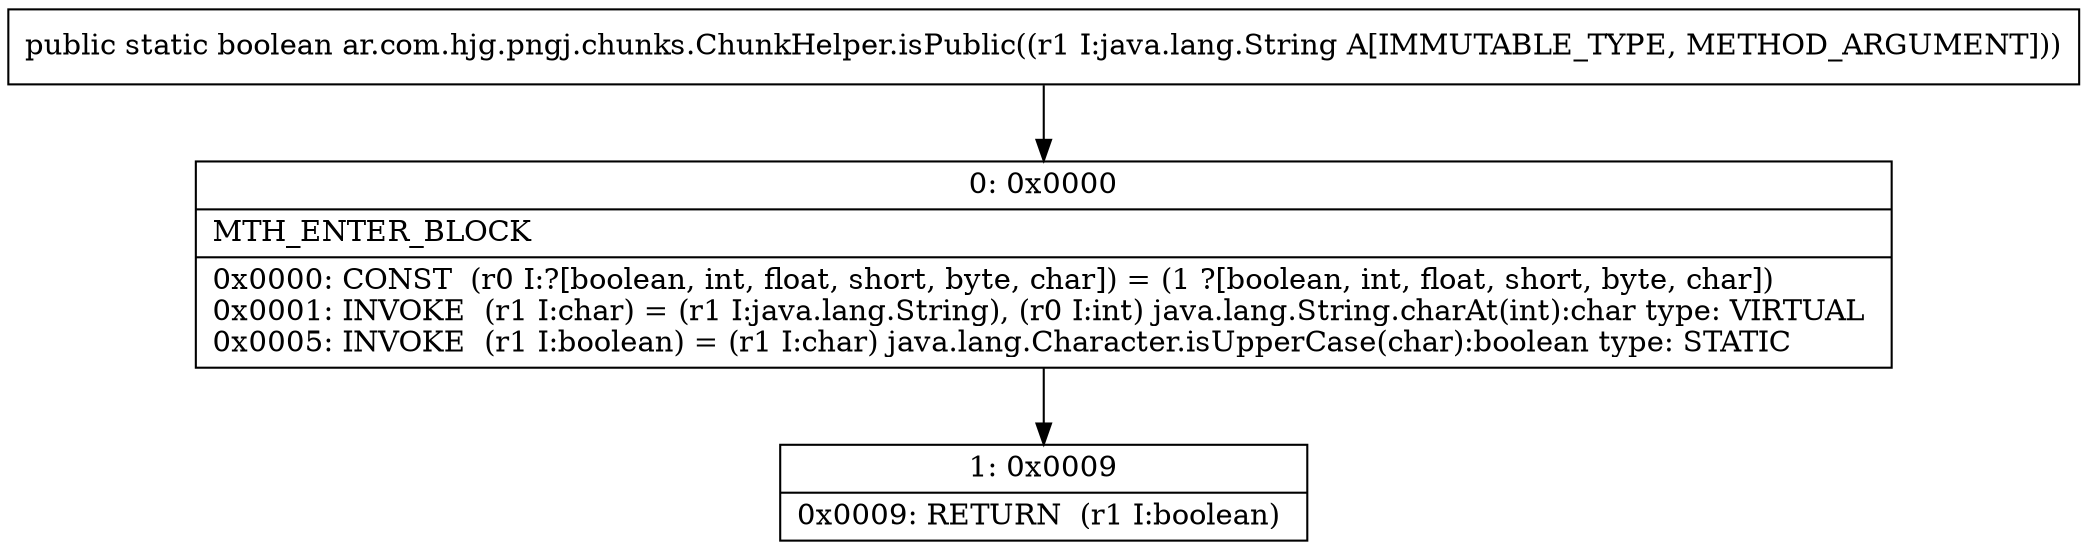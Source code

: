 digraph "CFG forar.com.hjg.pngj.chunks.ChunkHelper.isPublic(Ljava\/lang\/String;)Z" {
Node_0 [shape=record,label="{0\:\ 0x0000|MTH_ENTER_BLOCK\l|0x0000: CONST  (r0 I:?[boolean, int, float, short, byte, char]) = (1 ?[boolean, int, float, short, byte, char]) \l0x0001: INVOKE  (r1 I:char) = (r1 I:java.lang.String), (r0 I:int) java.lang.String.charAt(int):char type: VIRTUAL \l0x0005: INVOKE  (r1 I:boolean) = (r1 I:char) java.lang.Character.isUpperCase(char):boolean type: STATIC \l}"];
Node_1 [shape=record,label="{1\:\ 0x0009|0x0009: RETURN  (r1 I:boolean) \l}"];
MethodNode[shape=record,label="{public static boolean ar.com.hjg.pngj.chunks.ChunkHelper.isPublic((r1 I:java.lang.String A[IMMUTABLE_TYPE, METHOD_ARGUMENT])) }"];
MethodNode -> Node_0;
Node_0 -> Node_1;
}

